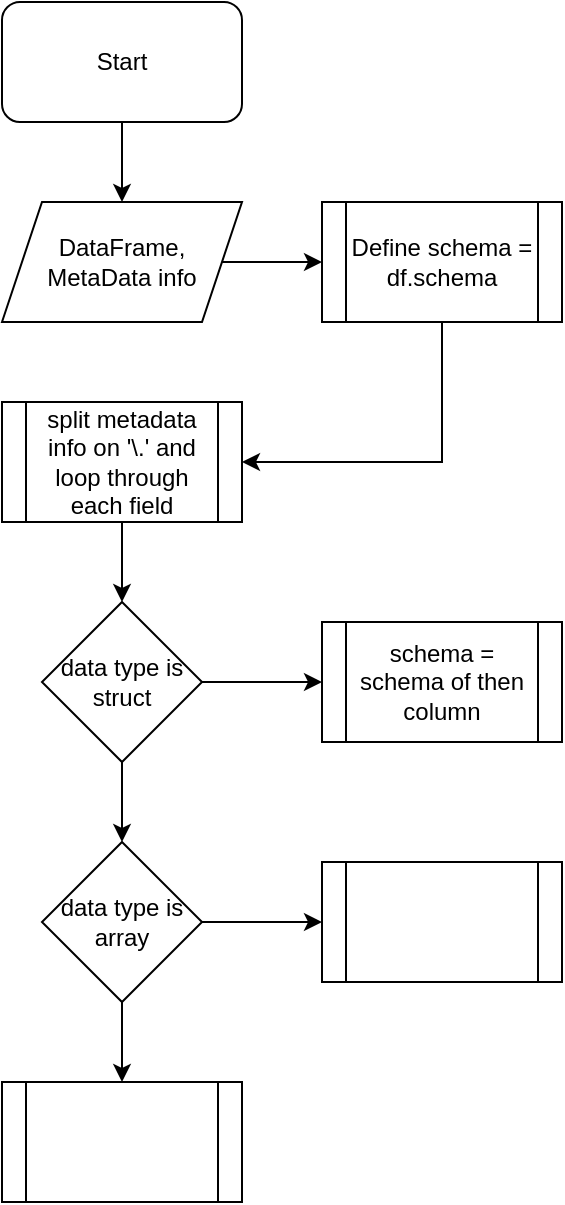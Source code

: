 <mxfile version="14.9.9" type="github">
  <diagram id="bMIv9ze5h6GgfTMmupGz" name="column validation">
    <mxGraphModel dx="1038" dy="624" grid="1" gridSize="10" guides="1" tooltips="1" connect="1" arrows="1" fold="1" page="1" pageScale="1" pageWidth="827" pageHeight="1169" math="0" shadow="0">
      <root>
        <mxCell id="0" />
        <mxCell id="1" parent="0" />
        <mxCell id="i9gJvD8DNWFQ0qLjSNJB-4" value="" style="edgeStyle=orthogonalEdgeStyle;rounded=0;orthogonalLoop=1;jettySize=auto;html=1;" edge="1" parent="1" source="i9gJvD8DNWFQ0qLjSNJB-1" target="i9gJvD8DNWFQ0qLjSNJB-3">
          <mxGeometry relative="1" as="geometry" />
        </mxCell>
        <mxCell id="i9gJvD8DNWFQ0qLjSNJB-1" value="Start" style="rounded=1;whiteSpace=wrap;html=1;" vertex="1" parent="1">
          <mxGeometry x="354" y="20" width="120" height="60" as="geometry" />
        </mxCell>
        <mxCell id="i9gJvD8DNWFQ0qLjSNJB-18" value="" style="edgeStyle=orthogonalEdgeStyle;rounded=0;orthogonalLoop=1;jettySize=auto;html=1;" edge="1" parent="1" source="i9gJvD8DNWFQ0qLjSNJB-3" target="i9gJvD8DNWFQ0qLjSNJB-17">
          <mxGeometry relative="1" as="geometry" />
        </mxCell>
        <mxCell id="i9gJvD8DNWFQ0qLjSNJB-3" value="DataFrame,&lt;br&gt;MetaData info" style="shape=parallelogram;perimeter=parallelogramPerimeter;whiteSpace=wrap;html=1;fixedSize=1;" vertex="1" parent="1">
          <mxGeometry x="354" y="120" width="120" height="60" as="geometry" />
        </mxCell>
        <mxCell id="i9gJvD8DNWFQ0qLjSNJB-8" value="" style="edgeStyle=orthogonalEdgeStyle;rounded=0;orthogonalLoop=1;jettySize=auto;html=1;" edge="1" parent="1" source="i9gJvD8DNWFQ0qLjSNJB-5" target="i9gJvD8DNWFQ0qLjSNJB-7">
          <mxGeometry relative="1" as="geometry" />
        </mxCell>
        <mxCell id="i9gJvD8DNWFQ0qLjSNJB-5" value="split metadata info on &#39;\\.&#39; and loop through each field" style="shape=process;whiteSpace=wrap;html=1;backgroundOutline=1;" vertex="1" parent="1">
          <mxGeometry x="354" y="220" width="120" height="60" as="geometry" />
        </mxCell>
        <mxCell id="i9gJvD8DNWFQ0qLjSNJB-10" value="" style="edgeStyle=orthogonalEdgeStyle;rounded=0;orthogonalLoop=1;jettySize=auto;html=1;" edge="1" parent="1" source="i9gJvD8DNWFQ0qLjSNJB-7" target="i9gJvD8DNWFQ0qLjSNJB-9">
          <mxGeometry relative="1" as="geometry" />
        </mxCell>
        <mxCell id="i9gJvD8DNWFQ0qLjSNJB-12" value="" style="edgeStyle=orthogonalEdgeStyle;rounded=0;orthogonalLoop=1;jettySize=auto;html=1;" edge="1" parent="1" source="i9gJvD8DNWFQ0qLjSNJB-7" target="i9gJvD8DNWFQ0qLjSNJB-11">
          <mxGeometry relative="1" as="geometry" />
        </mxCell>
        <mxCell id="i9gJvD8DNWFQ0qLjSNJB-7" value="data type is struct" style="rhombus;whiteSpace=wrap;html=1;" vertex="1" parent="1">
          <mxGeometry x="374" y="320" width="80" height="80" as="geometry" />
        </mxCell>
        <mxCell id="i9gJvD8DNWFQ0qLjSNJB-14" value="" style="edgeStyle=orthogonalEdgeStyle;rounded=0;orthogonalLoop=1;jettySize=auto;html=1;" edge="1" parent="1" source="i9gJvD8DNWFQ0qLjSNJB-9" target="i9gJvD8DNWFQ0qLjSNJB-13">
          <mxGeometry relative="1" as="geometry" />
        </mxCell>
        <mxCell id="i9gJvD8DNWFQ0qLjSNJB-16" value="" style="edgeStyle=orthogonalEdgeStyle;rounded=0;orthogonalLoop=1;jettySize=auto;html=1;" edge="1" parent="1" source="i9gJvD8DNWFQ0qLjSNJB-9" target="i9gJvD8DNWFQ0qLjSNJB-15">
          <mxGeometry relative="1" as="geometry" />
        </mxCell>
        <mxCell id="i9gJvD8DNWFQ0qLjSNJB-9" value="data type is array" style="rhombus;whiteSpace=wrap;html=1;" vertex="1" parent="1">
          <mxGeometry x="374" y="440" width="80" height="80" as="geometry" />
        </mxCell>
        <mxCell id="i9gJvD8DNWFQ0qLjSNJB-11" value="schema = schema of then column" style="shape=process;whiteSpace=wrap;html=1;backgroundOutline=1;" vertex="1" parent="1">
          <mxGeometry x="514" y="330" width="120" height="60" as="geometry" />
        </mxCell>
        <mxCell id="i9gJvD8DNWFQ0qLjSNJB-13" value="" style="shape=process;whiteSpace=wrap;html=1;backgroundOutline=1;" vertex="1" parent="1">
          <mxGeometry x="514" y="450" width="120" height="60" as="geometry" />
        </mxCell>
        <mxCell id="i9gJvD8DNWFQ0qLjSNJB-15" value="" style="shape=process;whiteSpace=wrap;html=1;backgroundOutline=1;" vertex="1" parent="1">
          <mxGeometry x="354" y="560" width="120" height="60" as="geometry" />
        </mxCell>
        <mxCell id="i9gJvD8DNWFQ0qLjSNJB-20" style="edgeStyle=orthogonalEdgeStyle;rounded=0;orthogonalLoop=1;jettySize=auto;html=1;entryX=1;entryY=0.5;entryDx=0;entryDy=0;" edge="1" parent="1" source="i9gJvD8DNWFQ0qLjSNJB-17" target="i9gJvD8DNWFQ0qLjSNJB-5">
          <mxGeometry relative="1" as="geometry">
            <mxPoint x="574" y="250" as="targetPoint" />
            <Array as="points">
              <mxPoint x="574" y="250" />
            </Array>
          </mxGeometry>
        </mxCell>
        <mxCell id="i9gJvD8DNWFQ0qLjSNJB-17" value="Define schema = df.schema" style="shape=process;whiteSpace=wrap;html=1;backgroundOutline=1;" vertex="1" parent="1">
          <mxGeometry x="514" y="120" width="120" height="60" as="geometry" />
        </mxCell>
      </root>
    </mxGraphModel>
  </diagram>
</mxfile>
